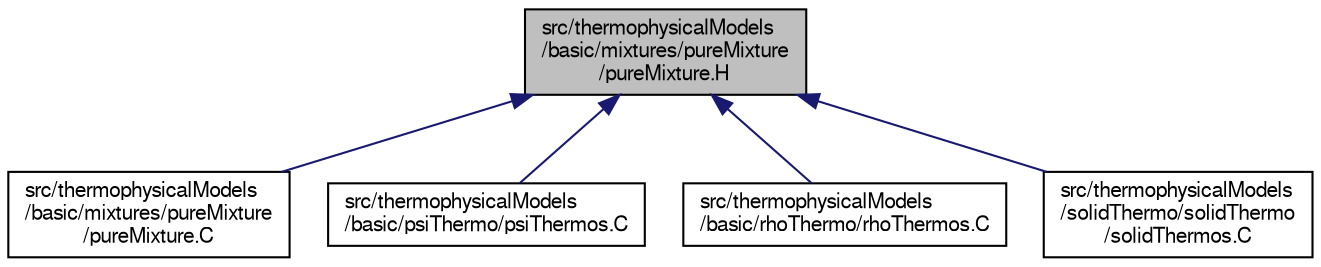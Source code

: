 digraph "src/thermophysicalModels/basic/mixtures/pureMixture/pureMixture.H"
{
  bgcolor="transparent";
  edge [fontname="FreeSans",fontsize="10",labelfontname="FreeSans",labelfontsize="10"];
  node [fontname="FreeSans",fontsize="10",shape=record];
  Node2 [label="src/thermophysicalModels\l/basic/mixtures/pureMixture\l/pureMixture.H",height=0.2,width=0.4,color="black", fillcolor="grey75", style="filled", fontcolor="black"];
  Node2 -> Node3 [dir="back",color="midnightblue",fontsize="10",style="solid",fontname="FreeSans"];
  Node3 [label="src/thermophysicalModels\l/basic/mixtures/pureMixture\l/pureMixture.C",height=0.2,width=0.4,color="black",URL="$a15446.html"];
  Node2 -> Node4 [dir="back",color="midnightblue",fontsize="10",style="solid",fontname="FreeSans"];
  Node4 [label="src/thermophysicalModels\l/basic/psiThermo/psiThermos.C",height=0.2,width=0.4,color="black",URL="$a15464.html"];
  Node2 -> Node5 [dir="back",color="midnightblue",fontsize="10",style="solid",fontname="FreeSans"];
  Node5 [label="src/thermophysicalModels\l/basic/rhoThermo/rhoThermos.C",height=0.2,width=0.4,color="black",URL="$a15479.html"];
  Node2 -> Node6 [dir="back",color="midnightblue",fontsize="10",style="solid",fontname="FreeSans"];
  Node6 [label="src/thermophysicalModels\l/solidThermo/solidThermo\l/solidThermos.C",height=0.2,width=0.4,color="black",URL="$a16385.html"];
}
